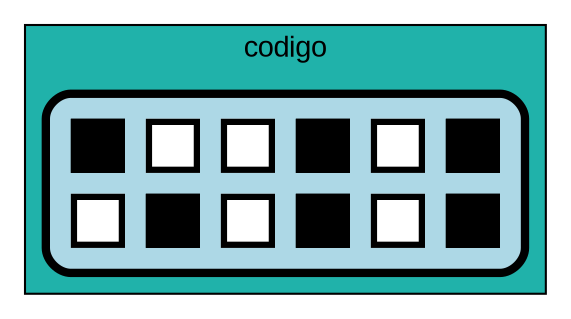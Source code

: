 digraph L{
    node[shape=plain fontname="Arial"]
    
    subgraph cluster1{
        label = "codigo"
        fontname="Arial"
        bgcolor = lightseagreen
        
        
        a0 [label=<
        <TABLE border="4" cellspacing="10" cellpadding="10" style="rounded" bgcolor="lightblue">
        <TR>
        <TD border="3"  bgcolor="black"></TD>
        <TD border="3"  bgcolor="white"></TD>
        <TD border="3"  bgcolor="white"></TD>
        <TD border="3"  bgcolor="black"></TD>
        <TD border="3"  bgcolor="white"></TD>
        <TD border="3"  bgcolor="black"></TD>
        </TR>
  
        <TR>
        <TD border="3"  bgcolor="white"></TD>
        <TD border="3"  bgcolor="black"></TD>
        <TD border="3"  bgcolor="white"></TD>
        <TD border="3"  bgcolor="black"></TD>
        <TD border="3"  bgcolor="white"></TD>
        <TD border="3"  bgcolor="black"></TD>
        </TR>
        </TABLE>>];
    }
}
